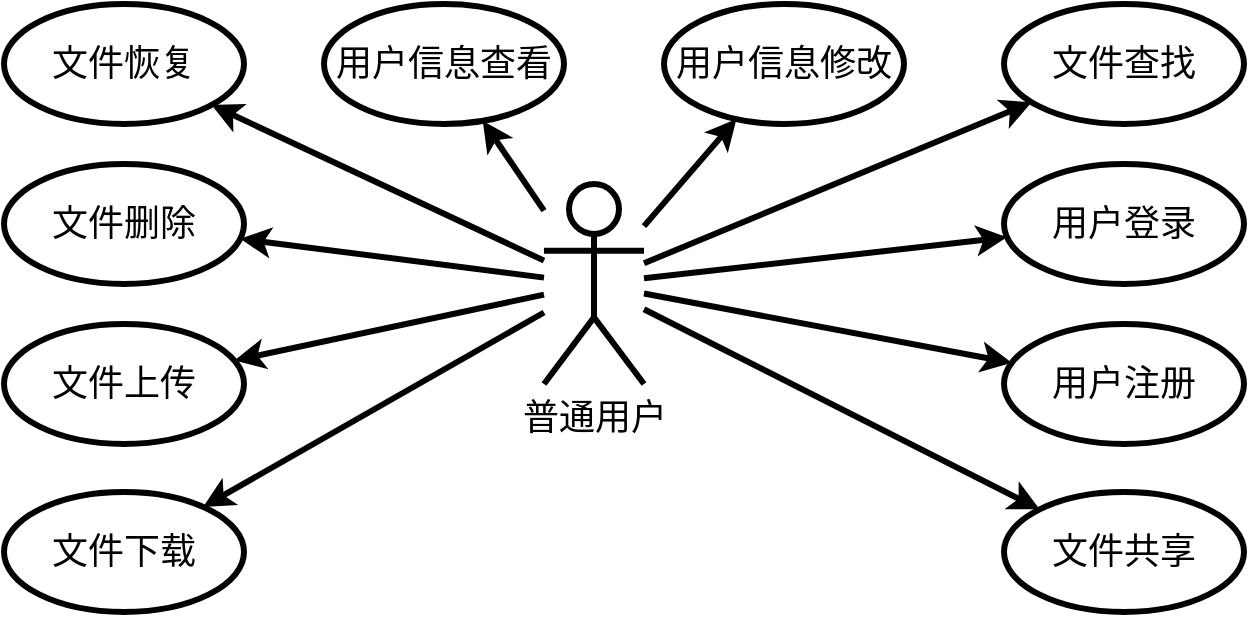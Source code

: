 <mxfile version="19.0.2" type="github"><diagram id="Bn7cVKYH07MoImgv5dtm" name="第 1 页"><mxGraphModel dx="1365" dy="754" grid="1" gridSize="10" guides="1" tooltips="1" connect="1" arrows="1" fold="1" page="1" pageScale="1" pageWidth="1169" pageHeight="827" math="0" shadow="0"><root><mxCell id="0"/><mxCell id="1" parent="0"/><mxCell id="qpFH9QRFSKpyCDvk0mUD-9" value="" style="edgeStyle=none;rounded=1;orthogonalLoop=1;jettySize=auto;html=1;fontSize=18;strokeWidth=3;" edge="1" parent="1" source="qpFH9QRFSKpyCDvk0mUD-1" target="qpFH9QRFSKpyCDvk0mUD-8"><mxGeometry relative="1" as="geometry"/></mxCell><mxCell id="qpFH9QRFSKpyCDvk0mUD-11" value="" style="edgeStyle=none;rounded=1;orthogonalLoop=1;jettySize=auto;html=1;fontSize=18;strokeWidth=3;" edge="1" parent="1" source="qpFH9QRFSKpyCDvk0mUD-1" target="qpFH9QRFSKpyCDvk0mUD-10"><mxGeometry relative="1" as="geometry"/></mxCell><mxCell id="qpFH9QRFSKpyCDvk0mUD-13" value="" style="edgeStyle=none;rounded=1;orthogonalLoop=1;jettySize=auto;html=1;fontSize=18;strokeWidth=3;" edge="1" parent="1" source="qpFH9QRFSKpyCDvk0mUD-1" target="qpFH9QRFSKpyCDvk0mUD-12"><mxGeometry relative="1" as="geometry"/></mxCell><mxCell id="qpFH9QRFSKpyCDvk0mUD-16" value="" style="edgeStyle=none;rounded=1;orthogonalLoop=1;jettySize=auto;html=1;fontSize=18;strokeWidth=3;" edge="1" parent="1" source="qpFH9QRFSKpyCDvk0mUD-1" target="qpFH9QRFSKpyCDvk0mUD-15"><mxGeometry relative="1" as="geometry"/></mxCell><mxCell id="qpFH9QRFSKpyCDvk0mUD-18" value="" style="edgeStyle=none;rounded=1;orthogonalLoop=1;jettySize=auto;html=1;fontSize=18;strokeWidth=3;" edge="1" parent="1" source="qpFH9QRFSKpyCDvk0mUD-1" target="qpFH9QRFSKpyCDvk0mUD-17"><mxGeometry relative="1" as="geometry"/></mxCell><mxCell id="qpFH9QRFSKpyCDvk0mUD-20" value="" style="edgeStyle=none;rounded=1;orthogonalLoop=1;jettySize=auto;html=1;fontSize=18;strokeWidth=3;" edge="1" parent="1" source="qpFH9QRFSKpyCDvk0mUD-1" target="qpFH9QRFSKpyCDvk0mUD-19"><mxGeometry relative="1" as="geometry"/></mxCell><mxCell id="qpFH9QRFSKpyCDvk0mUD-22" value="" style="edgeStyle=none;rounded=1;orthogonalLoop=1;jettySize=auto;html=1;fontSize=18;strokeWidth=3;" edge="1" parent="1" source="qpFH9QRFSKpyCDvk0mUD-1" target="qpFH9QRFSKpyCDvk0mUD-21"><mxGeometry relative="1" as="geometry"/></mxCell><mxCell id="qpFH9QRFSKpyCDvk0mUD-24" value="" style="edgeStyle=none;rounded=1;orthogonalLoop=1;jettySize=auto;html=1;fontSize=18;strokeWidth=3;" edge="1" parent="1" source="qpFH9QRFSKpyCDvk0mUD-1" target="qpFH9QRFSKpyCDvk0mUD-23"><mxGeometry relative="1" as="geometry"/></mxCell><mxCell id="qpFH9QRFSKpyCDvk0mUD-27" value="" style="edgeStyle=none;rounded=1;orthogonalLoop=1;jettySize=auto;html=1;fontSize=18;strokeWidth=3;" edge="1" parent="1" source="qpFH9QRFSKpyCDvk0mUD-1" target="qpFH9QRFSKpyCDvk0mUD-26"><mxGeometry relative="1" as="geometry"/></mxCell><mxCell id="qpFH9QRFSKpyCDvk0mUD-30" value="" style="edgeStyle=none;rounded=1;orthogonalLoop=1;jettySize=auto;html=1;fontSize=18;strokeWidth=3;" edge="1" parent="1" source="qpFH9QRFSKpyCDvk0mUD-1" target="qpFH9QRFSKpyCDvk0mUD-29"><mxGeometry relative="1" as="geometry"/></mxCell><mxCell id="qpFH9QRFSKpyCDvk0mUD-1" value="普通用户" style="shape=umlActor;verticalLabelPosition=bottom;verticalAlign=top;html=1;strokeWidth=3;fontSize=18;" vertex="1" parent="1"><mxGeometry x="550" y="260" width="50" height="100" as="geometry"/></mxCell><mxCell id="qpFH9QRFSKpyCDvk0mUD-8" value="文件上传" style="ellipse;whiteSpace=wrap;html=1;fontSize=18;verticalAlign=middle;strokeWidth=3;align=center;" vertex="1" parent="1"><mxGeometry x="280" y="330" width="120" height="60" as="geometry"/></mxCell><mxCell id="qpFH9QRFSKpyCDvk0mUD-10" value="文件下载" style="ellipse;whiteSpace=wrap;html=1;fontSize=18;verticalAlign=middle;strokeWidth=3;" vertex="1" parent="1"><mxGeometry x="280" y="414" width="120" height="60" as="geometry"/></mxCell><mxCell id="qpFH9QRFSKpyCDvk0mUD-12" value="文件删除" style="ellipse;whiteSpace=wrap;html=1;fontSize=18;verticalAlign=middle;strokeWidth=3;" vertex="1" parent="1"><mxGeometry x="280" y="250" width="120" height="60" as="geometry"/></mxCell><mxCell id="qpFH9QRFSKpyCDvk0mUD-15" value="文件恢复" style="ellipse;whiteSpace=wrap;html=1;fontSize=18;verticalAlign=middle;strokeWidth=3;" vertex="1" parent="1"><mxGeometry x="280" y="170" width="120" height="60" as="geometry"/></mxCell><mxCell id="qpFH9QRFSKpyCDvk0mUD-17" value="文件查找" style="ellipse;whiteSpace=wrap;html=1;fontSize=18;verticalAlign=middle;strokeWidth=3;" vertex="1" parent="1"><mxGeometry x="780" y="170" width="120" height="60" as="geometry"/></mxCell><mxCell id="qpFH9QRFSKpyCDvk0mUD-19" value="用户登录" style="ellipse;whiteSpace=wrap;html=1;fontSize=18;verticalAlign=middle;strokeWidth=3;" vertex="1" parent="1"><mxGeometry x="780" y="250" width="120" height="60" as="geometry"/></mxCell><mxCell id="qpFH9QRFSKpyCDvk0mUD-21" value="用户注册" style="ellipse;whiteSpace=wrap;html=1;fontSize=18;verticalAlign=middle;strokeWidth=3;" vertex="1" parent="1"><mxGeometry x="780" y="330" width="120" height="60" as="geometry"/></mxCell><mxCell id="qpFH9QRFSKpyCDvk0mUD-23" value="文件共享" style="ellipse;whiteSpace=wrap;html=1;fontSize=18;verticalAlign=middle;strokeWidth=3;" vertex="1" parent="1"><mxGeometry x="780" y="414" width="120" height="60" as="geometry"/></mxCell><mxCell id="qpFH9QRFSKpyCDvk0mUD-26" value="用户信息查看" style="ellipse;whiteSpace=wrap;html=1;fontSize=18;verticalAlign=middle;strokeWidth=3;" vertex="1" parent="1"><mxGeometry x="440" y="170" width="120" height="60" as="geometry"/></mxCell><mxCell id="qpFH9QRFSKpyCDvk0mUD-29" value="用户信息修改" style="ellipse;whiteSpace=wrap;html=1;fontSize=18;verticalAlign=middle;strokeWidth=3;" vertex="1" parent="1"><mxGeometry x="610" y="170" width="120" height="60" as="geometry"/></mxCell></root></mxGraphModel></diagram></mxfile>